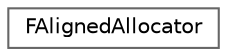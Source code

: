 digraph "Graphical Class Hierarchy"
{
 // INTERACTIVE_SVG=YES
 // LATEX_PDF_SIZE
  bgcolor="transparent";
  edge [fontname=Helvetica,fontsize=10,labelfontname=Helvetica,labelfontsize=10];
  node [fontname=Helvetica,fontsize=10,shape=box,height=0.2,width=0.4];
  rankdir="LR";
  Node0 [id="Node000000",label="FAlignedAllocator",height=0.2,width=0.4,color="grey40", fillcolor="white", style="filled",URL="$d9/d69/structFAlignedAllocator.html",tooltip=" "];
}
